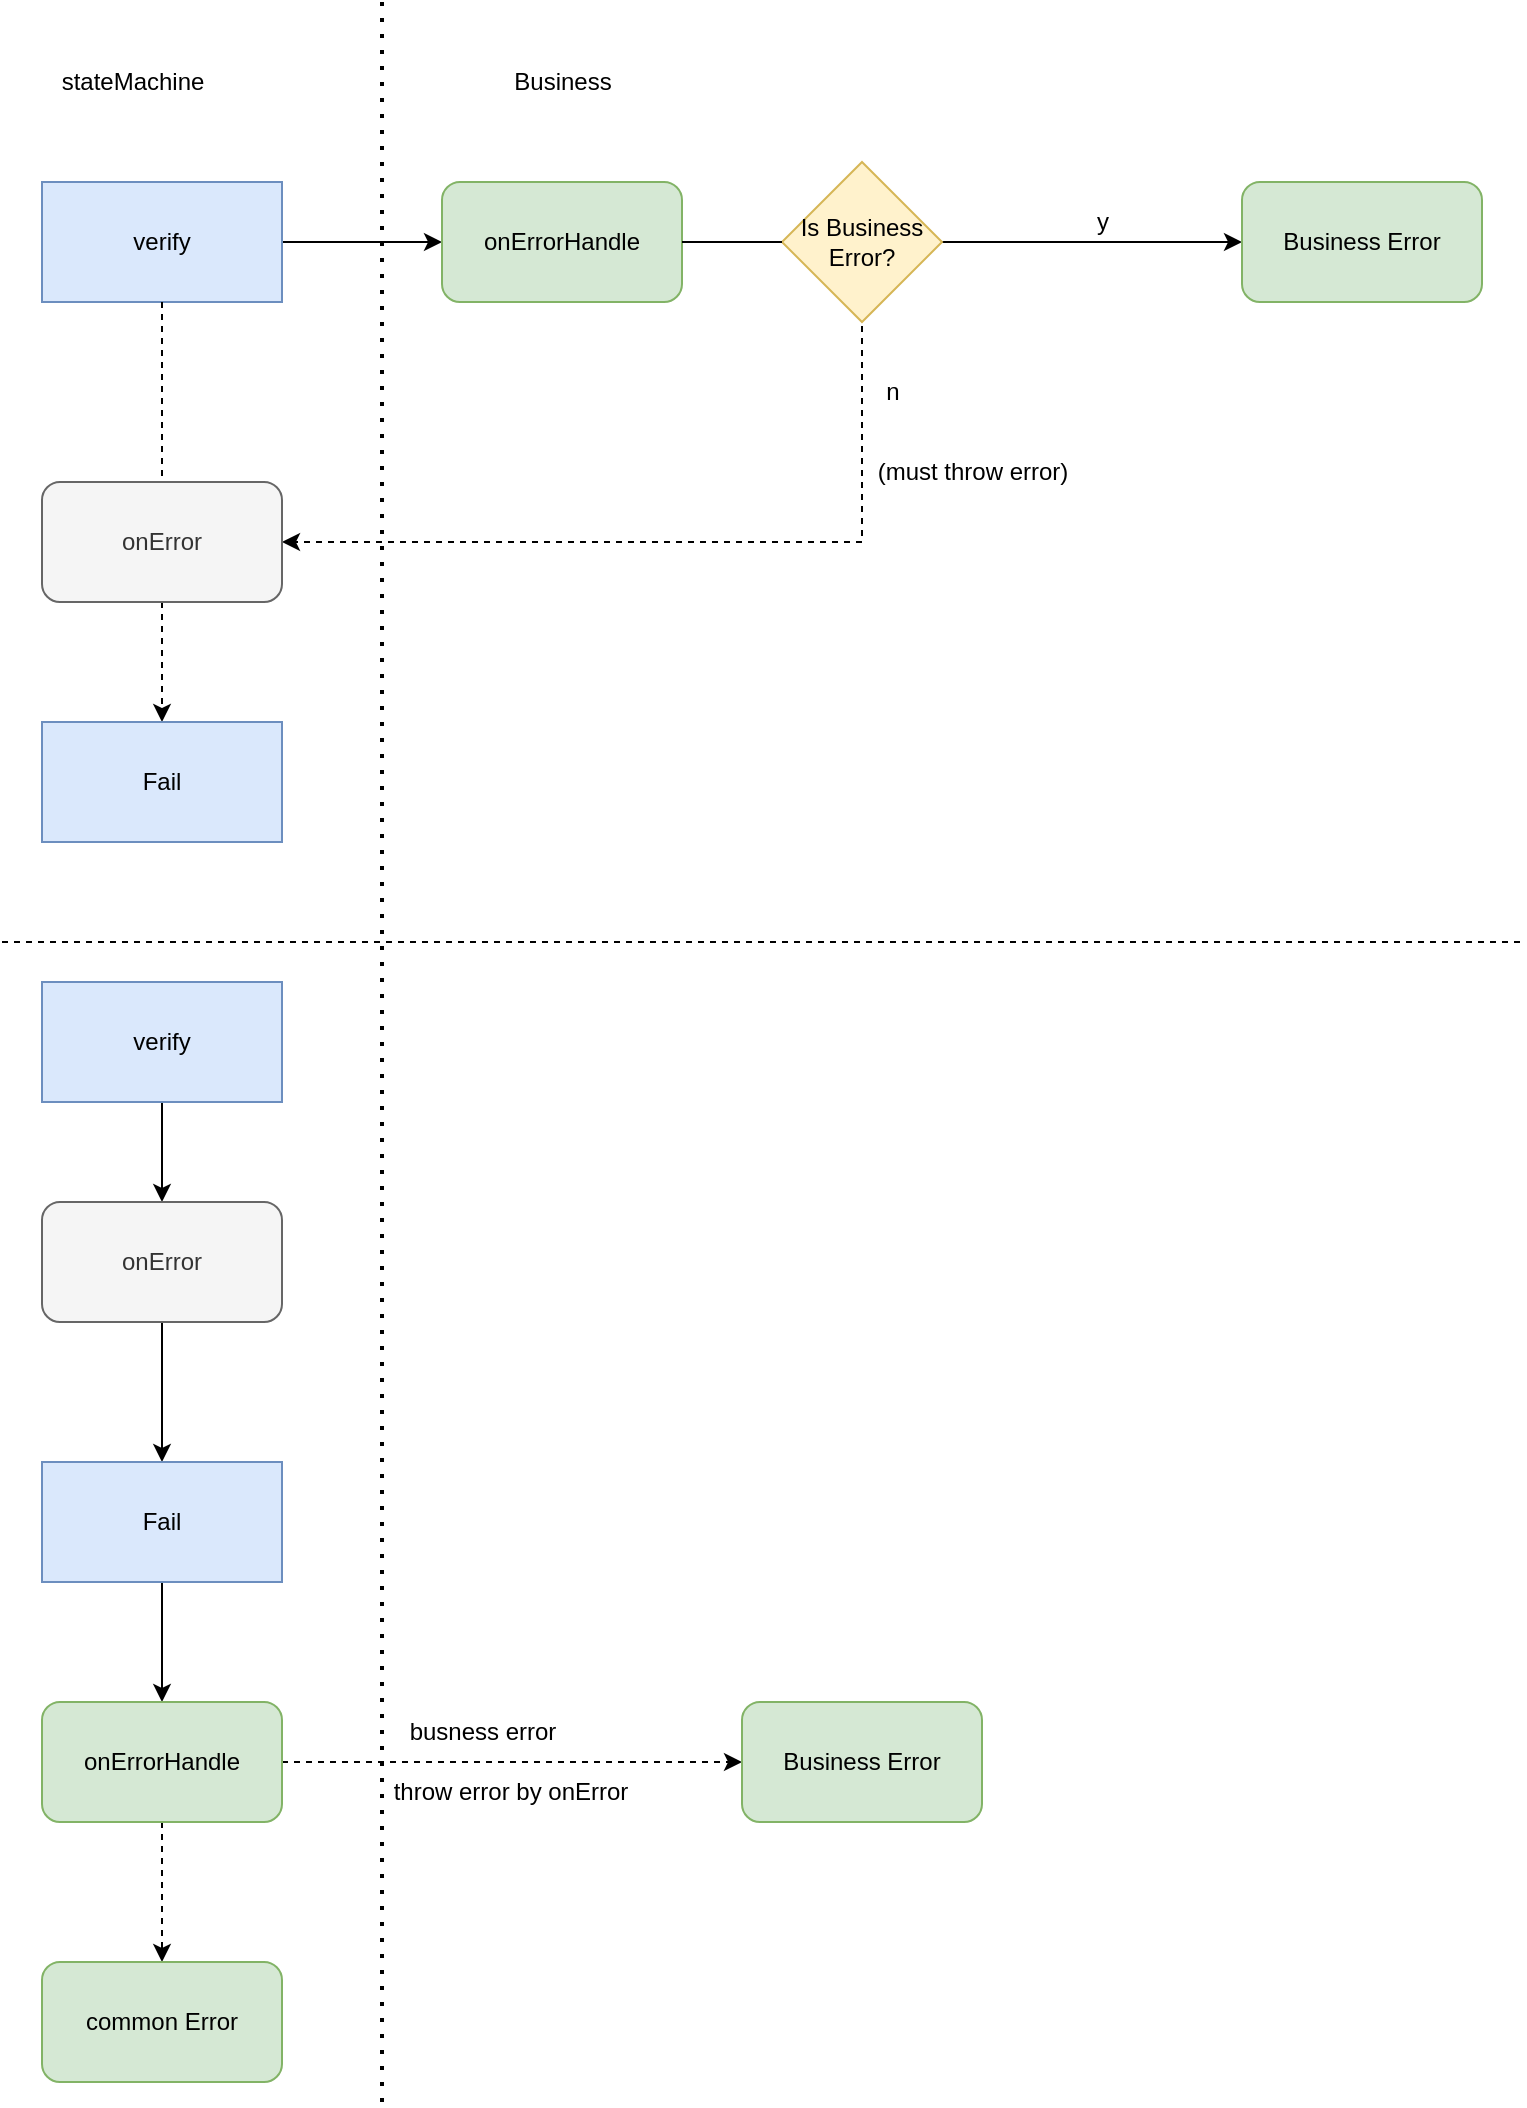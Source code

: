 <mxfile version="20.4.0" type="github">
  <diagram id="G2RMsKauwZals-JYO_71" name="第 1 页">
    <mxGraphModel dx="1426" dy="769" grid="1" gridSize="10" guides="1" tooltips="1" connect="1" arrows="1" fold="1" page="1" pageScale="1" pageWidth="827" pageHeight="1169" math="0" shadow="0">
      <root>
        <mxCell id="0" />
        <mxCell id="1" parent="0" />
        <mxCell id="2yfCEyLP9PYmyf_K8r81-3" value="" style="edgeStyle=orthogonalEdgeStyle;rounded=0;orthogonalLoop=1;jettySize=auto;html=1;" parent="1" source="2yfCEyLP9PYmyf_K8r81-1" target="2yfCEyLP9PYmyf_K8r81-2" edge="1">
          <mxGeometry relative="1" as="geometry" />
        </mxCell>
        <mxCell id="2yfCEyLP9PYmyf_K8r81-20" value="" style="edgeStyle=orthogonalEdgeStyle;rounded=0;orthogonalLoop=1;jettySize=auto;html=1;dashed=1;startArrow=none;" parent="1" source="2yfCEyLP9PYmyf_K8r81-21" target="2yfCEyLP9PYmyf_K8r81-9" edge="1">
          <mxGeometry relative="1" as="geometry" />
        </mxCell>
        <mxCell id="2yfCEyLP9PYmyf_K8r81-1" value="verify" style="rounded=0;whiteSpace=wrap;html=1;fontFamily=Helvetica;fontSize=12;fontColor=default;align=center;strokeColor=#6c8ebf;fillColor=#dae8fc;" parent="1" vertex="1">
          <mxGeometry x="180" y="100" width="120" height="60" as="geometry" />
        </mxCell>
        <mxCell id="2yfCEyLP9PYmyf_K8r81-7" value="" style="edgeStyle=orthogonalEdgeStyle;rounded=0;orthogonalLoop=1;jettySize=auto;html=1;entryX=1;entryY=0.5;entryDx=0;entryDy=0;dashed=1;" parent="1" source="2yfCEyLP9PYmyf_K8r81-2" target="2yfCEyLP9PYmyf_K8r81-21" edge="1">
          <mxGeometry relative="1" as="geometry">
            <mxPoint x="270" y="290" as="targetPoint" />
            <Array as="points">
              <mxPoint x="590" y="130" />
              <mxPoint x="590" y="280" />
            </Array>
          </mxGeometry>
        </mxCell>
        <mxCell id="2yfCEyLP9PYmyf_K8r81-12" value="" style="edgeStyle=orthogonalEdgeStyle;rounded=0;orthogonalLoop=1;jettySize=auto;html=1;startArrow=none;" parent="1" source="2yfCEyLP9PYmyf_K8r81-14" target="2yfCEyLP9PYmyf_K8r81-11" edge="1">
          <mxGeometry relative="1" as="geometry" />
        </mxCell>
        <mxCell id="2yfCEyLP9PYmyf_K8r81-2" value="onErrorHandle" style="whiteSpace=wrap;html=1;rounded=1;fillColor=#d5e8d4;strokeColor=#82b366;" parent="1" vertex="1">
          <mxGeometry x="380" y="100" width="120" height="60" as="geometry" />
        </mxCell>
        <mxCell id="2yfCEyLP9PYmyf_K8r81-4" value="" style="endArrow=none;dashed=1;html=1;dashPattern=1 3;strokeWidth=2;rounded=0;" parent="1" edge="1">
          <mxGeometry width="50" height="50" relative="1" as="geometry">
            <mxPoint x="350" y="1060" as="sourcePoint" />
            <mxPoint x="350" y="10" as="targetPoint" />
          </mxGeometry>
        </mxCell>
        <mxCell id="2yfCEyLP9PYmyf_K8r81-5" value="stateMachine" style="text;html=1;align=center;verticalAlign=middle;resizable=0;points=[];autosize=1;strokeColor=none;fillColor=none;" parent="1" vertex="1">
          <mxGeometry x="180" y="35" width="90" height="30" as="geometry" />
        </mxCell>
        <mxCell id="2yfCEyLP9PYmyf_K8r81-9" value="Fail" style="rounded=0;whiteSpace=wrap;html=1;fontFamily=Helvetica;fontSize=12;fontColor=default;align=center;strokeColor=#6c8ebf;fillColor=#dae8fc;" parent="1" vertex="1">
          <mxGeometry x="180" y="370" width="120" height="60" as="geometry" />
        </mxCell>
        <mxCell id="2yfCEyLP9PYmyf_K8r81-11" value="Business Error" style="whiteSpace=wrap;html=1;fillColor=#d5e8d4;strokeColor=#82b366;rounded=1;" parent="1" vertex="1">
          <mxGeometry x="780" y="100" width="120" height="60" as="geometry" />
        </mxCell>
        <mxCell id="2yfCEyLP9PYmyf_K8r81-13" value="Business" style="text;html=1;align=center;verticalAlign=middle;resizable=0;points=[];autosize=1;strokeColor=none;fillColor=none;" parent="1" vertex="1">
          <mxGeometry x="405" y="35" width="70" height="30" as="geometry" />
        </mxCell>
        <mxCell id="2yfCEyLP9PYmyf_K8r81-14" value="Is Business Error?" style="rhombus;whiteSpace=wrap;html=1;fillColor=#fff2cc;strokeColor=#d6b656;" parent="1" vertex="1">
          <mxGeometry x="550" y="90" width="80" height="80" as="geometry" />
        </mxCell>
        <mxCell id="2yfCEyLP9PYmyf_K8r81-15" value="" style="edgeStyle=orthogonalEdgeStyle;rounded=0;orthogonalLoop=1;jettySize=auto;html=1;endArrow=none;" parent="1" source="2yfCEyLP9PYmyf_K8r81-2" target="2yfCEyLP9PYmyf_K8r81-14" edge="1">
          <mxGeometry relative="1" as="geometry">
            <mxPoint x="500" y="130" as="sourcePoint" />
            <mxPoint x="780" y="130" as="targetPoint" />
          </mxGeometry>
        </mxCell>
        <mxCell id="2yfCEyLP9PYmyf_K8r81-16" value="y" style="text;html=1;align=center;verticalAlign=middle;resizable=0;points=[];autosize=1;strokeColor=none;fillColor=none;" parent="1" vertex="1">
          <mxGeometry x="695" y="105" width="30" height="30" as="geometry" />
        </mxCell>
        <mxCell id="2yfCEyLP9PYmyf_K8r81-17" value="n" style="text;html=1;align=center;verticalAlign=middle;resizable=0;points=[];autosize=1;strokeColor=none;fillColor=none;" parent="1" vertex="1">
          <mxGeometry x="590" y="190" width="30" height="30" as="geometry" />
        </mxCell>
        <mxCell id="2yfCEyLP9PYmyf_K8r81-21" value="onError" style="rounded=1;whiteSpace=wrap;html=1;fillColor=#f5f5f5;fontColor=#333333;strokeColor=#666666;" parent="1" vertex="1">
          <mxGeometry x="180" y="250" width="120" height="60" as="geometry" />
        </mxCell>
        <mxCell id="2yfCEyLP9PYmyf_K8r81-22" value="" style="edgeStyle=orthogonalEdgeStyle;rounded=0;orthogonalLoop=1;jettySize=auto;html=1;dashed=1;endArrow=none;" parent="1" source="2yfCEyLP9PYmyf_K8r81-1" target="2yfCEyLP9PYmyf_K8r81-21" edge="1">
          <mxGeometry relative="1" as="geometry">
            <mxPoint x="240" y="160" as="sourcePoint" />
            <mxPoint x="240" y="250" as="targetPoint" />
          </mxGeometry>
        </mxCell>
        <mxCell id="FXavx8ULrs_xzsZ_7p6Y-1" value="(must throw error)" style="text;html=1;align=center;verticalAlign=middle;resizable=0;points=[];autosize=1;strokeColor=none;fillColor=none;" vertex="1" parent="1">
          <mxGeometry x="585" y="230" width="120" height="30" as="geometry" />
        </mxCell>
        <mxCell id="FXavx8ULrs_xzsZ_7p6Y-2" value="" style="endArrow=none;dashed=1;html=1;rounded=0;" edge="1" parent="1">
          <mxGeometry width="50" height="50" relative="1" as="geometry">
            <mxPoint x="160" y="480" as="sourcePoint" />
            <mxPoint x="920" y="480" as="targetPoint" />
          </mxGeometry>
        </mxCell>
        <mxCell id="FXavx8ULrs_xzsZ_7p6Y-5" value="" style="edgeStyle=orthogonalEdgeStyle;rounded=0;orthogonalLoop=1;jettySize=auto;html=1;startArrow=none;" edge="1" source="FXavx8ULrs_xzsZ_7p6Y-8" target="FXavx8ULrs_xzsZ_7p6Y-7" parent="1">
          <mxGeometry relative="1" as="geometry" />
        </mxCell>
        <mxCell id="FXavx8ULrs_xzsZ_7p6Y-10" style="edgeStyle=orthogonalEdgeStyle;rounded=0;orthogonalLoop=1;jettySize=auto;html=1;" edge="1" parent="1" source="FXavx8ULrs_xzsZ_7p6Y-6" target="FXavx8ULrs_xzsZ_7p6Y-8">
          <mxGeometry relative="1" as="geometry" />
        </mxCell>
        <mxCell id="FXavx8ULrs_xzsZ_7p6Y-6" value="verify" style="rounded=0;whiteSpace=wrap;html=1;fontFamily=Helvetica;fontSize=12;fontColor=default;align=center;strokeColor=#6c8ebf;fillColor=#dae8fc;" vertex="1" parent="1">
          <mxGeometry x="180" y="500" width="120" height="60" as="geometry" />
        </mxCell>
        <mxCell id="FXavx8ULrs_xzsZ_7p6Y-12" value="" style="edgeStyle=orthogonalEdgeStyle;rounded=0;orthogonalLoop=1;jettySize=auto;html=1;" edge="1" parent="1" source="FXavx8ULrs_xzsZ_7p6Y-7" target="FXavx8ULrs_xzsZ_7p6Y-11">
          <mxGeometry relative="1" as="geometry" />
        </mxCell>
        <mxCell id="FXavx8ULrs_xzsZ_7p6Y-7" value="Fail" style="rounded=0;whiteSpace=wrap;html=1;fontFamily=Helvetica;fontSize=12;fontColor=default;align=center;strokeColor=#6c8ebf;fillColor=#dae8fc;" vertex="1" parent="1">
          <mxGeometry x="180" y="740" width="120" height="60" as="geometry" />
        </mxCell>
        <mxCell id="FXavx8ULrs_xzsZ_7p6Y-8" value="onError" style="rounded=1;whiteSpace=wrap;html=1;fillColor=#f5f5f5;fontColor=#333333;strokeColor=#666666;" vertex="1" parent="1">
          <mxGeometry x="180" y="610" width="120" height="60" as="geometry" />
        </mxCell>
        <mxCell id="FXavx8ULrs_xzsZ_7p6Y-13" style="edgeStyle=orthogonalEdgeStyle;rounded=0;orthogonalLoop=1;jettySize=auto;html=1;dashed=1;" edge="1" parent="1" source="FXavx8ULrs_xzsZ_7p6Y-11">
          <mxGeometry relative="1" as="geometry">
            <mxPoint x="530" y="890" as="targetPoint" />
          </mxGeometry>
        </mxCell>
        <mxCell id="FXavx8ULrs_xzsZ_7p6Y-16" style="edgeStyle=orthogonalEdgeStyle;rounded=0;orthogonalLoop=1;jettySize=auto;html=1;dashed=1;" edge="1" parent="1" source="FXavx8ULrs_xzsZ_7p6Y-11">
          <mxGeometry relative="1" as="geometry">
            <mxPoint x="240" y="990" as="targetPoint" />
          </mxGeometry>
        </mxCell>
        <mxCell id="FXavx8ULrs_xzsZ_7p6Y-11" value="onErrorHandle" style="whiteSpace=wrap;html=1;rounded=1;fillColor=#d5e8d4;strokeColor=#82b366;" vertex="1" parent="1">
          <mxGeometry x="180" y="860" width="120" height="60" as="geometry" />
        </mxCell>
        <mxCell id="FXavx8ULrs_xzsZ_7p6Y-14" value="busness error" style="text;html=1;align=center;verticalAlign=middle;resizable=0;points=[];autosize=1;strokeColor=none;fillColor=none;" vertex="1" parent="1">
          <mxGeometry x="350" y="860" width="100" height="30" as="geometry" />
        </mxCell>
        <mxCell id="FXavx8ULrs_xzsZ_7p6Y-15" value="throw error by onError" style="text;html=1;align=center;verticalAlign=middle;resizable=0;points=[];autosize=1;strokeColor=none;fillColor=none;" vertex="1" parent="1">
          <mxGeometry x="344" y="890" width="140" height="30" as="geometry" />
        </mxCell>
        <mxCell id="FXavx8ULrs_xzsZ_7p6Y-17" value="Business Error" style="whiteSpace=wrap;html=1;fillColor=#d5e8d4;strokeColor=#82b366;rounded=1;" vertex="1" parent="1">
          <mxGeometry x="530" y="860" width="120" height="60" as="geometry" />
        </mxCell>
        <mxCell id="FXavx8ULrs_xzsZ_7p6Y-18" value="common Error" style="whiteSpace=wrap;html=1;fillColor=#d5e8d4;strokeColor=#82b366;rounded=1;" vertex="1" parent="1">
          <mxGeometry x="180" y="990" width="120" height="60" as="geometry" />
        </mxCell>
      </root>
    </mxGraphModel>
  </diagram>
</mxfile>
